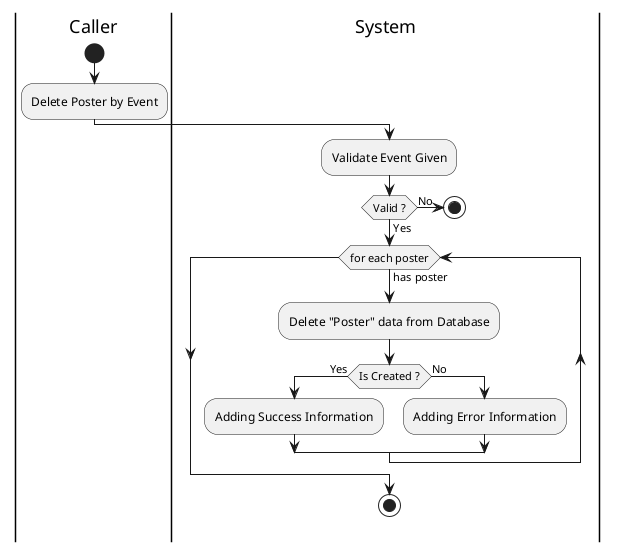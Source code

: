 @startuml DeletePoster

skinparam ConditionEndStyle hline
skinparam Monochrome true
skinparam Shadowing false

|Caller|
start
:Delete Poster by Event;

|System|
:Validate Event Given;
if (Valid ?) then (Yes)
    while (for each poster) is (has poster)
        :Delete "Poster" data from Database;
        if (Is Created ?) then (Yes)
            :Adding Success Information;
        else (No)
            :Adding Error Information;
        endif
    endwhile
    stop
else (No)
    stop
endif

@enduml